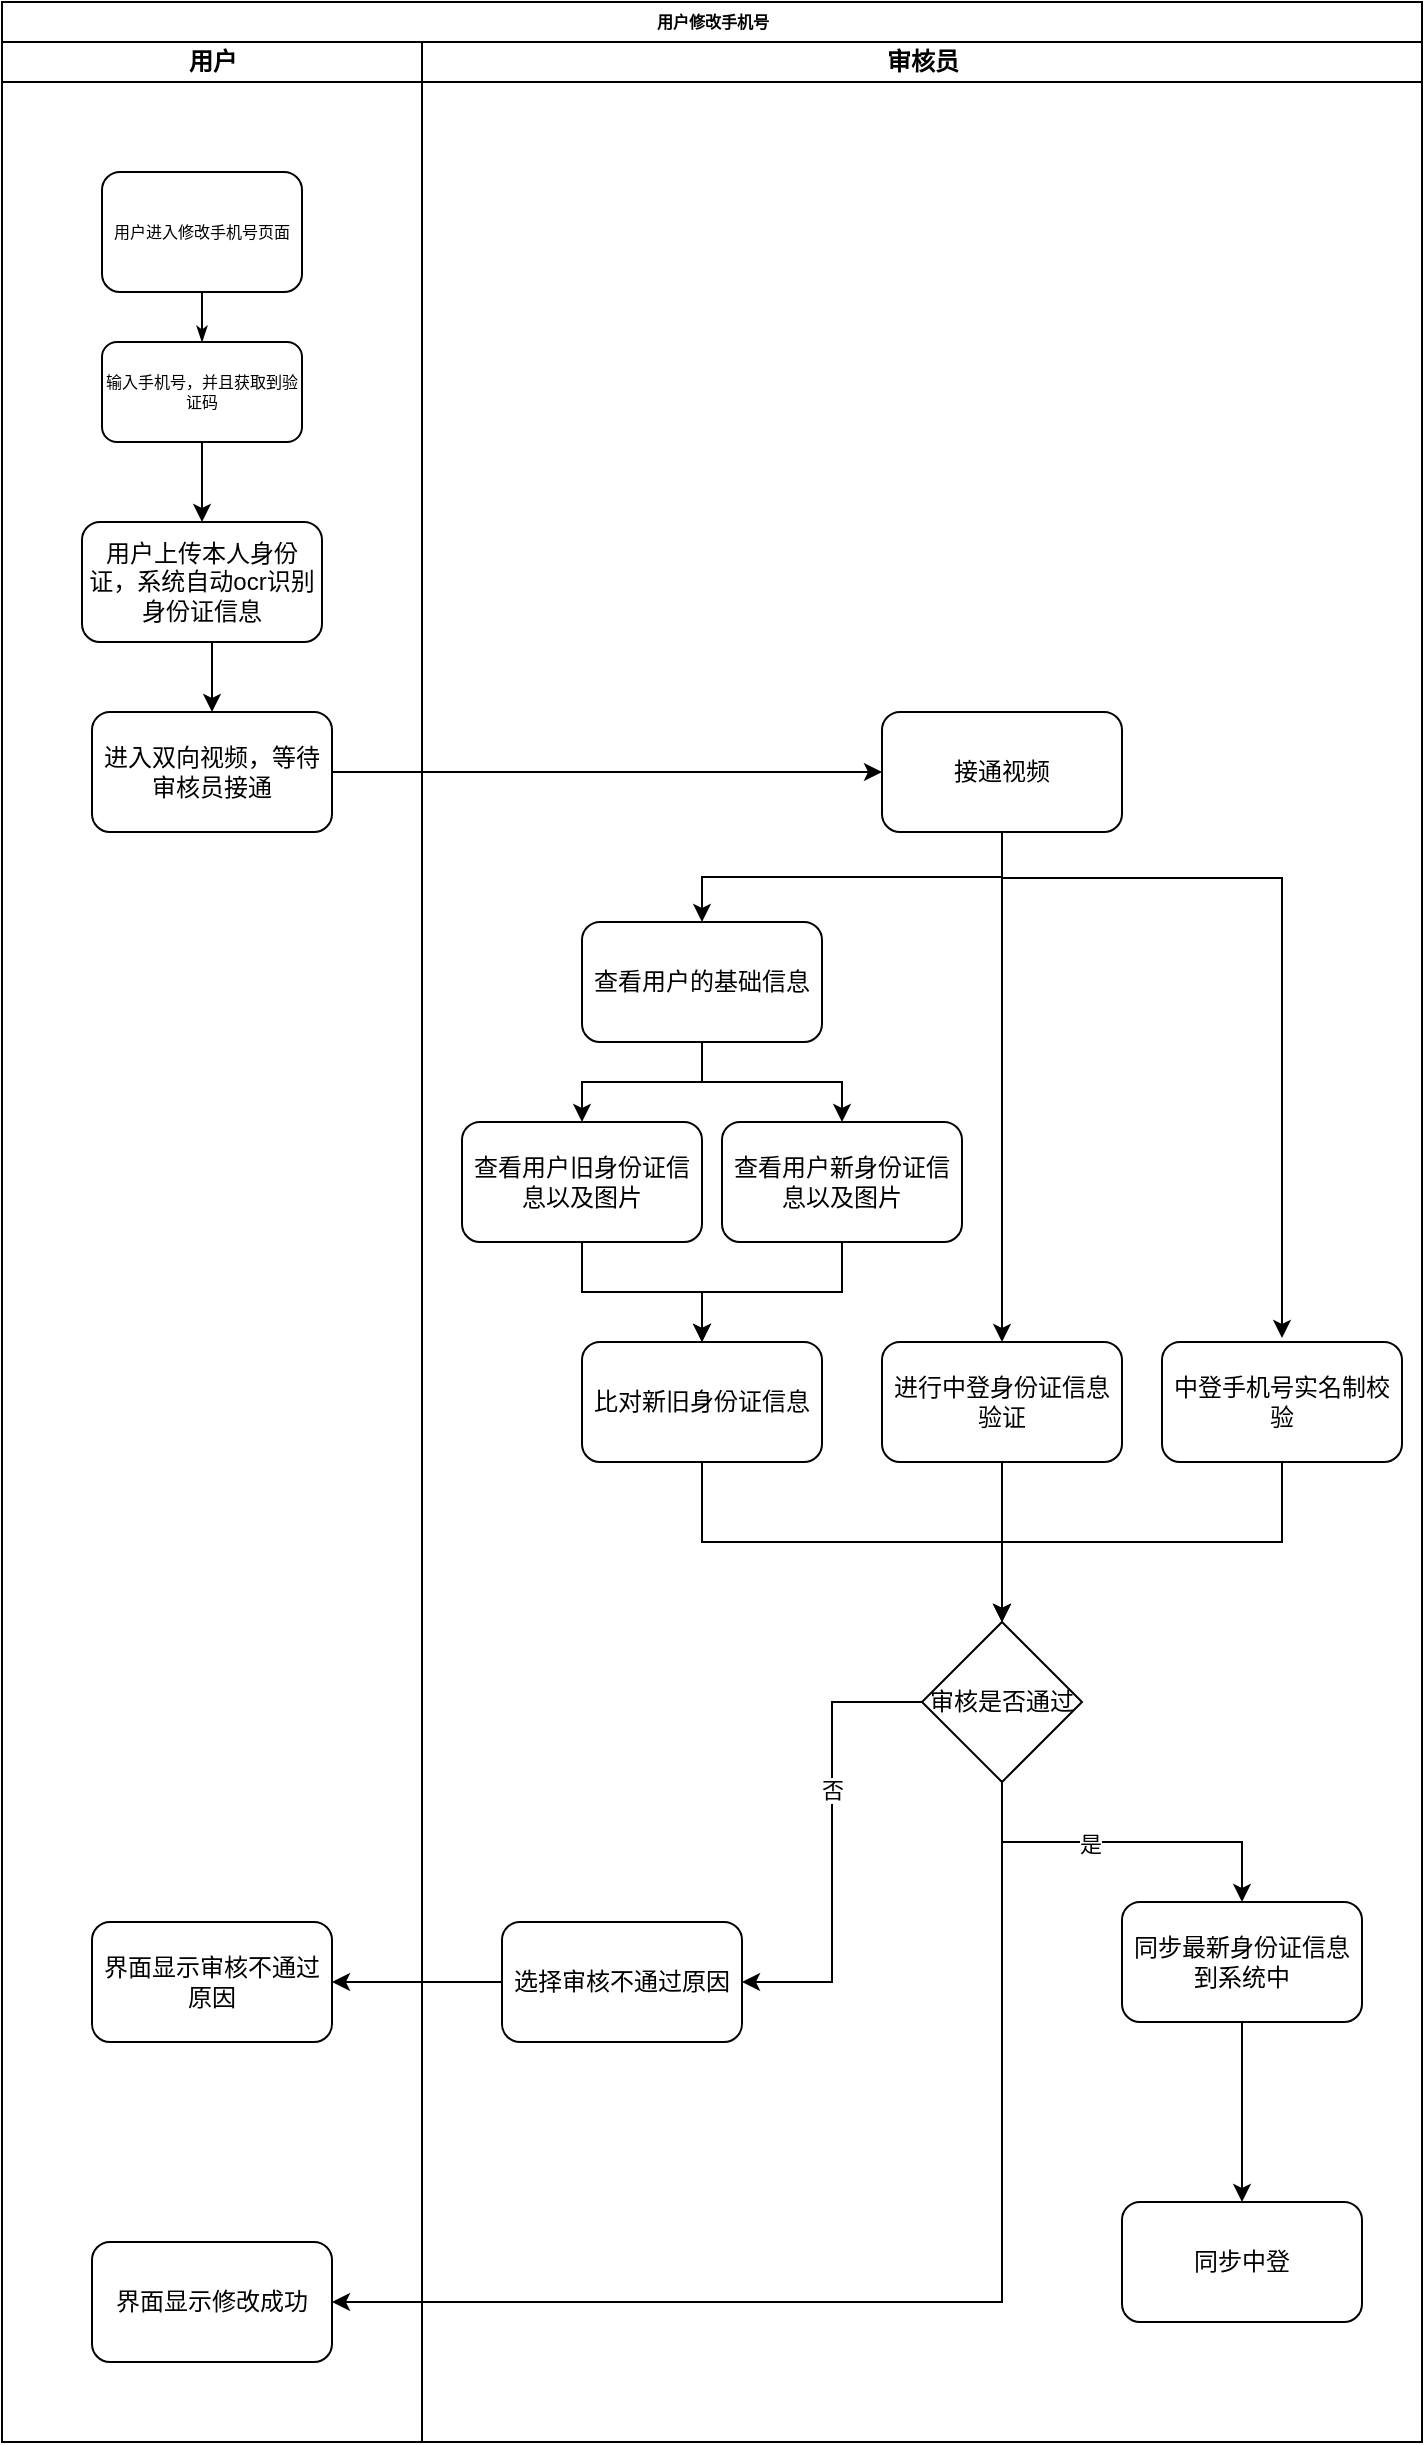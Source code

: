 <mxfile version="14.7.6" type="github">
  <diagram id="kEn_K6GOhlC8OeGJHYwj" name="Page-1">
    <mxGraphModel dx="1422" dy="706" grid="1" gridSize="10" guides="1" tooltips="1" connect="1" arrows="1" fold="1" page="1" pageScale="1" pageWidth="827" pageHeight="1169" math="0" shadow="0">
      <root>
        <mxCell id="0" />
        <mxCell id="1" parent="0" />
        <mxCell id="LtQN8wUaLlG2xgBJgwbm-2" value="用户修改手机号" style="swimlane;html=1;childLayout=stackLayout;startSize=20;rounded=0;shadow=0;labelBackgroundColor=none;strokeWidth=1;fontFamily=Verdana;fontSize=8;align=center;" vertex="1" parent="1">
          <mxGeometry x="30" y="30" width="710" height="1220" as="geometry" />
        </mxCell>
        <mxCell id="LtQN8wUaLlG2xgBJgwbm-3" value="用户" style="swimlane;html=1;startSize=20;" vertex="1" parent="LtQN8wUaLlG2xgBJgwbm-2">
          <mxGeometry y="20" width="210" height="1200" as="geometry" />
        </mxCell>
        <mxCell id="LtQN8wUaLlG2xgBJgwbm-4" value="用户进入修改手机号页面" style="rounded=1;whiteSpace=wrap;html=1;shadow=0;labelBackgroundColor=none;strokeWidth=1;fontFamily=Verdana;fontSize=8;align=center;" vertex="1" parent="LtQN8wUaLlG2xgBJgwbm-3">
          <mxGeometry x="50" y="65" width="100" height="60" as="geometry" />
        </mxCell>
        <mxCell id="LtQN8wUaLlG2xgBJgwbm-5" style="edgeStyle=orthogonalEdgeStyle;rounded=0;orthogonalLoop=1;jettySize=auto;html=1;exitX=0.5;exitY=1;exitDx=0;exitDy=0;entryX=0.5;entryY=0;entryDx=0;entryDy=0;" edge="1" parent="LtQN8wUaLlG2xgBJgwbm-3" source="LtQN8wUaLlG2xgBJgwbm-6" target="LtQN8wUaLlG2xgBJgwbm-9">
          <mxGeometry relative="1" as="geometry" />
        </mxCell>
        <mxCell id="LtQN8wUaLlG2xgBJgwbm-6" value="输入手机号，并且获取到验证码" style="rounded=1;whiteSpace=wrap;html=1;shadow=0;labelBackgroundColor=none;strokeWidth=1;fontFamily=Verdana;fontSize=8;align=center;" vertex="1" parent="LtQN8wUaLlG2xgBJgwbm-3">
          <mxGeometry x="50" y="150" width="100" height="50" as="geometry" />
        </mxCell>
        <mxCell id="LtQN8wUaLlG2xgBJgwbm-7" style="edgeStyle=orthogonalEdgeStyle;rounded=1;html=1;labelBackgroundColor=none;startArrow=none;startFill=0;startSize=5;endArrow=classicThin;endFill=1;endSize=5;jettySize=auto;orthogonalLoop=1;strokeWidth=1;fontFamily=Verdana;fontSize=8" edge="1" parent="LtQN8wUaLlG2xgBJgwbm-3" source="LtQN8wUaLlG2xgBJgwbm-4" target="LtQN8wUaLlG2xgBJgwbm-6">
          <mxGeometry relative="1" as="geometry" />
        </mxCell>
        <mxCell id="LtQN8wUaLlG2xgBJgwbm-8" style="edgeStyle=orthogonalEdgeStyle;rounded=0;orthogonalLoop=1;jettySize=auto;html=1;exitX=0.5;exitY=1;exitDx=0;exitDy=0;entryX=0.5;entryY=0;entryDx=0;entryDy=0;" edge="1" parent="LtQN8wUaLlG2xgBJgwbm-3" source="LtQN8wUaLlG2xgBJgwbm-9" target="LtQN8wUaLlG2xgBJgwbm-10">
          <mxGeometry relative="1" as="geometry" />
        </mxCell>
        <mxCell id="LtQN8wUaLlG2xgBJgwbm-9" value="用户上传本人身份证，系统自动ocr识别身份证信息" style="rounded=1;whiteSpace=wrap;html=1;" vertex="1" parent="LtQN8wUaLlG2xgBJgwbm-3">
          <mxGeometry x="40" y="240" width="120" height="60" as="geometry" />
        </mxCell>
        <mxCell id="LtQN8wUaLlG2xgBJgwbm-10" value="进入双向视频，等待审核员接通" style="rounded=1;whiteSpace=wrap;html=1;" vertex="1" parent="LtQN8wUaLlG2xgBJgwbm-3">
          <mxGeometry x="45" y="335" width="120" height="60" as="geometry" />
        </mxCell>
        <mxCell id="LtQN8wUaLlG2xgBJgwbm-11" value="界面显示审核不通过原因" style="rounded=1;whiteSpace=wrap;html=1;" vertex="1" parent="LtQN8wUaLlG2xgBJgwbm-3">
          <mxGeometry x="45" y="940" width="120" height="60" as="geometry" />
        </mxCell>
        <mxCell id="LtQN8wUaLlG2xgBJgwbm-12" value="界面显示修改成功" style="rounded=1;whiteSpace=wrap;html=1;" vertex="1" parent="LtQN8wUaLlG2xgBJgwbm-3">
          <mxGeometry x="45" y="1100" width="120" height="60" as="geometry" />
        </mxCell>
        <mxCell id="LtQN8wUaLlG2xgBJgwbm-13" style="edgeStyle=orthogonalEdgeStyle;rounded=0;orthogonalLoop=1;jettySize=auto;html=1;exitX=1;exitY=0.5;exitDx=0;exitDy=0;entryX=0;entryY=0.5;entryDx=0;entryDy=0;" edge="1" parent="LtQN8wUaLlG2xgBJgwbm-2" source="LtQN8wUaLlG2xgBJgwbm-10" target="LtQN8wUaLlG2xgBJgwbm-19">
          <mxGeometry relative="1" as="geometry" />
        </mxCell>
        <mxCell id="LtQN8wUaLlG2xgBJgwbm-14" value="审核员" style="swimlane;html=1;startSize=20;direction=east;" vertex="1" parent="LtQN8wUaLlG2xgBJgwbm-2">
          <mxGeometry x="210" y="20" width="500" height="1200" as="geometry" />
        </mxCell>
        <mxCell id="LtQN8wUaLlG2xgBJgwbm-15" value="查看用户旧身份证信息以及图片" style="rounded=1;whiteSpace=wrap;html=1;" vertex="1" parent="LtQN8wUaLlG2xgBJgwbm-14">
          <mxGeometry x="20" y="540" width="120" height="60" as="geometry" />
        </mxCell>
        <mxCell id="LtQN8wUaLlG2xgBJgwbm-16" style="edgeStyle=orthogonalEdgeStyle;rounded=0;orthogonalLoop=1;jettySize=auto;html=1;exitX=0.5;exitY=1;exitDx=0;exitDy=0;entryX=0.5;entryY=0;entryDx=0;entryDy=0;" edge="1" parent="LtQN8wUaLlG2xgBJgwbm-14" source="LtQN8wUaLlG2xgBJgwbm-19" target="LtQN8wUaLlG2xgBJgwbm-21">
          <mxGeometry relative="1" as="geometry" />
        </mxCell>
        <mxCell id="LtQN8wUaLlG2xgBJgwbm-17" style="edgeStyle=orthogonalEdgeStyle;rounded=0;orthogonalLoop=1;jettySize=auto;html=1;exitX=0.5;exitY=1;exitDx=0;exitDy=0;" edge="1" parent="LtQN8wUaLlG2xgBJgwbm-14" source="LtQN8wUaLlG2xgBJgwbm-19" target="LtQN8wUaLlG2xgBJgwbm-25">
          <mxGeometry relative="1" as="geometry" />
        </mxCell>
        <mxCell id="LtQN8wUaLlG2xgBJgwbm-18" style="edgeStyle=orthogonalEdgeStyle;rounded=0;orthogonalLoop=1;jettySize=auto;html=1;exitX=0.5;exitY=1;exitDx=0;exitDy=0;entryX=0.5;entryY=0;entryDx=0;entryDy=0;" edge="1" parent="LtQN8wUaLlG2xgBJgwbm-14">
          <mxGeometry relative="1" as="geometry">
            <mxPoint x="290" y="393" as="sourcePoint" />
            <mxPoint x="430" y="648" as="targetPoint" />
            <Array as="points">
              <mxPoint x="290" y="418" />
              <mxPoint x="430" y="418" />
            </Array>
          </mxGeometry>
        </mxCell>
        <mxCell id="LtQN8wUaLlG2xgBJgwbm-19" value="接通视频" style="rounded=1;whiteSpace=wrap;html=1;" vertex="1" parent="LtQN8wUaLlG2xgBJgwbm-14">
          <mxGeometry x="230" y="335" width="120" height="60" as="geometry" />
        </mxCell>
        <mxCell id="LtQN8wUaLlG2xgBJgwbm-20" style="edgeStyle=orthogonalEdgeStyle;rounded=0;orthogonalLoop=1;jettySize=auto;html=1;exitX=0.5;exitY=1;exitDx=0;exitDy=0;entryX=0.5;entryY=0;entryDx=0;entryDy=0;" edge="1" parent="LtQN8wUaLlG2xgBJgwbm-14" source="LtQN8wUaLlG2xgBJgwbm-21" target="LtQN8wUaLlG2xgBJgwbm-15">
          <mxGeometry relative="1" as="geometry" />
        </mxCell>
        <mxCell id="LtQN8wUaLlG2xgBJgwbm-21" value="查看用户的基础信息" style="rounded=1;whiteSpace=wrap;html=1;" vertex="1" parent="LtQN8wUaLlG2xgBJgwbm-14">
          <mxGeometry x="80" y="440" width="120" height="60" as="geometry" />
        </mxCell>
        <mxCell id="LtQN8wUaLlG2xgBJgwbm-22" style="edgeStyle=orthogonalEdgeStyle;rounded=0;orthogonalLoop=1;jettySize=auto;html=1;exitX=0.5;exitY=1;exitDx=0;exitDy=0;entryX=0.5;entryY=0;entryDx=0;entryDy=0;" edge="1" parent="LtQN8wUaLlG2xgBJgwbm-14" source="LtQN8wUaLlG2xgBJgwbm-23" target="LtQN8wUaLlG2xgBJgwbm-36">
          <mxGeometry relative="1" as="geometry" />
        </mxCell>
        <mxCell id="LtQN8wUaLlG2xgBJgwbm-23" value="比对新旧身份证信息" style="rounded=1;whiteSpace=wrap;html=1;" vertex="1" parent="LtQN8wUaLlG2xgBJgwbm-14">
          <mxGeometry x="80" y="650" width="120" height="60" as="geometry" />
        </mxCell>
        <mxCell id="LtQN8wUaLlG2xgBJgwbm-24" style="edgeStyle=orthogonalEdgeStyle;rounded=0;orthogonalLoop=1;jettySize=auto;html=1;exitX=0.5;exitY=1;exitDx=0;exitDy=0;entryX=0.5;entryY=0;entryDx=0;entryDy=0;" edge="1" parent="LtQN8wUaLlG2xgBJgwbm-14" source="LtQN8wUaLlG2xgBJgwbm-15" target="LtQN8wUaLlG2xgBJgwbm-23">
          <mxGeometry relative="1" as="geometry" />
        </mxCell>
        <mxCell id="LtQN8wUaLlG2xgBJgwbm-25" value="进行中登身份证信息验证" style="rounded=1;whiteSpace=wrap;html=1;" vertex="1" parent="LtQN8wUaLlG2xgBJgwbm-14">
          <mxGeometry x="230" y="650" width="120" height="60" as="geometry" />
        </mxCell>
        <mxCell id="LtQN8wUaLlG2xgBJgwbm-26" value="中登手机号实名制校验" style="rounded=1;whiteSpace=wrap;html=1;" vertex="1" parent="LtQN8wUaLlG2xgBJgwbm-14">
          <mxGeometry x="370" y="650" width="120" height="60" as="geometry" />
        </mxCell>
        <mxCell id="LtQN8wUaLlG2xgBJgwbm-27" value="查看用户新身份证信息以及图片" style="rounded=1;whiteSpace=wrap;html=1;" vertex="1" parent="LtQN8wUaLlG2xgBJgwbm-14">
          <mxGeometry x="150" y="540" width="120" height="60" as="geometry" />
        </mxCell>
        <mxCell id="LtQN8wUaLlG2xgBJgwbm-28" style="edgeStyle=orthogonalEdgeStyle;rounded=0;orthogonalLoop=1;jettySize=auto;html=1;exitX=0.5;exitY=1;exitDx=0;exitDy=0;entryX=0.5;entryY=0;entryDx=0;entryDy=0;" edge="1" parent="LtQN8wUaLlG2xgBJgwbm-14" source="LtQN8wUaLlG2xgBJgwbm-27" target="LtQN8wUaLlG2xgBJgwbm-23">
          <mxGeometry relative="1" as="geometry" />
        </mxCell>
        <mxCell id="LtQN8wUaLlG2xgBJgwbm-29" style="edgeStyle=orthogonalEdgeStyle;rounded=0;orthogonalLoop=1;jettySize=auto;html=1;exitX=0.5;exitY=1;exitDx=0;exitDy=0;entryX=0.5;entryY=0;entryDx=0;entryDy=0;" edge="1" parent="LtQN8wUaLlG2xgBJgwbm-14" source="LtQN8wUaLlG2xgBJgwbm-21" target="LtQN8wUaLlG2xgBJgwbm-27">
          <mxGeometry relative="1" as="geometry" />
        </mxCell>
        <mxCell id="LtQN8wUaLlG2xgBJgwbm-30" style="edgeStyle=orthogonalEdgeStyle;rounded=0;orthogonalLoop=1;jettySize=auto;html=1;exitX=0.5;exitY=1;exitDx=0;exitDy=0;entryX=0.5;entryY=0;entryDx=0;entryDy=0;" edge="1" parent="LtQN8wUaLlG2xgBJgwbm-14" source="LtQN8wUaLlG2xgBJgwbm-31" target="LtQN8wUaLlG2xgBJgwbm-40">
          <mxGeometry relative="1" as="geometry" />
        </mxCell>
        <mxCell id="LtQN8wUaLlG2xgBJgwbm-31" value="同步最新身份证信息到系统中" style="rounded=1;whiteSpace=wrap;html=1;" vertex="1" parent="LtQN8wUaLlG2xgBJgwbm-14">
          <mxGeometry x="350" y="930" width="120" height="60" as="geometry" />
        </mxCell>
        <mxCell id="LtQN8wUaLlG2xgBJgwbm-32" style="edgeStyle=orthogonalEdgeStyle;rounded=0;orthogonalLoop=1;jettySize=auto;html=1;exitX=0.5;exitY=1;exitDx=0;exitDy=0;entryX=0.5;entryY=0;entryDx=0;entryDy=0;" edge="1" parent="LtQN8wUaLlG2xgBJgwbm-14" source="LtQN8wUaLlG2xgBJgwbm-36" target="LtQN8wUaLlG2xgBJgwbm-31">
          <mxGeometry relative="1" as="geometry">
            <mxPoint x="270" y="1170" as="targetPoint" />
          </mxGeometry>
        </mxCell>
        <mxCell id="LtQN8wUaLlG2xgBJgwbm-33" value="是" style="edgeLabel;html=1;align=center;verticalAlign=middle;resizable=0;points=[];" vertex="1" connectable="0" parent="LtQN8wUaLlG2xgBJgwbm-32">
          <mxGeometry x="-0.183" y="-1" relative="1" as="geometry">
            <mxPoint as="offset" />
          </mxGeometry>
        </mxCell>
        <mxCell id="LtQN8wUaLlG2xgBJgwbm-34" style="edgeStyle=orthogonalEdgeStyle;rounded=0;orthogonalLoop=1;jettySize=auto;html=1;exitX=0;exitY=0.5;exitDx=0;exitDy=0;entryX=1;entryY=0.5;entryDx=0;entryDy=0;" edge="1" parent="LtQN8wUaLlG2xgBJgwbm-14" source="LtQN8wUaLlG2xgBJgwbm-36" target="LtQN8wUaLlG2xgBJgwbm-39">
          <mxGeometry relative="1" as="geometry" />
        </mxCell>
        <mxCell id="LtQN8wUaLlG2xgBJgwbm-35" value="否" style="edgeLabel;html=1;align=center;verticalAlign=middle;resizable=0;points=[];" vertex="1" connectable="0" parent="LtQN8wUaLlG2xgBJgwbm-34">
          <mxGeometry x="-0.229" relative="1" as="geometry">
            <mxPoint as="offset" />
          </mxGeometry>
        </mxCell>
        <mxCell id="LtQN8wUaLlG2xgBJgwbm-36" value="审核是否通过" style="rhombus;whiteSpace=wrap;html=1;" vertex="1" parent="LtQN8wUaLlG2xgBJgwbm-14">
          <mxGeometry x="250" y="790" width="80" height="80" as="geometry" />
        </mxCell>
        <mxCell id="LtQN8wUaLlG2xgBJgwbm-37" style="edgeStyle=orthogonalEdgeStyle;rounded=0;orthogonalLoop=1;jettySize=auto;html=1;exitX=0.5;exitY=1;exitDx=0;exitDy=0;entryX=0.5;entryY=0;entryDx=0;entryDy=0;" edge="1" parent="LtQN8wUaLlG2xgBJgwbm-14" source="LtQN8wUaLlG2xgBJgwbm-26" target="LtQN8wUaLlG2xgBJgwbm-36">
          <mxGeometry relative="1" as="geometry">
            <mxPoint x="280" y="800" as="targetPoint" />
          </mxGeometry>
        </mxCell>
        <mxCell id="LtQN8wUaLlG2xgBJgwbm-38" style="edgeStyle=orthogonalEdgeStyle;rounded=0;orthogonalLoop=1;jettySize=auto;html=1;exitX=0.5;exitY=1;exitDx=0;exitDy=0;entryX=0.5;entryY=0;entryDx=0;entryDy=0;" edge="1" parent="LtQN8wUaLlG2xgBJgwbm-14" source="LtQN8wUaLlG2xgBJgwbm-25" target="LtQN8wUaLlG2xgBJgwbm-36">
          <mxGeometry relative="1" as="geometry">
            <mxPoint x="490" y="790" as="targetPoint" />
          </mxGeometry>
        </mxCell>
        <mxCell id="LtQN8wUaLlG2xgBJgwbm-39" value="选择审核不通过原因" style="rounded=1;whiteSpace=wrap;html=1;" vertex="1" parent="LtQN8wUaLlG2xgBJgwbm-14">
          <mxGeometry x="40" y="940" width="120" height="60" as="geometry" />
        </mxCell>
        <mxCell id="LtQN8wUaLlG2xgBJgwbm-40" value="同步中登" style="rounded=1;whiteSpace=wrap;html=1;" vertex="1" parent="LtQN8wUaLlG2xgBJgwbm-14">
          <mxGeometry x="350" y="1080" width="120" height="60" as="geometry" />
        </mxCell>
        <mxCell id="LtQN8wUaLlG2xgBJgwbm-41" style="edgeStyle=orthogonalEdgeStyle;rounded=0;orthogonalLoop=1;jettySize=auto;html=1;exitX=0;exitY=0.5;exitDx=0;exitDy=0;entryX=1;entryY=0.5;entryDx=0;entryDy=0;" edge="1" parent="LtQN8wUaLlG2xgBJgwbm-2" source="LtQN8wUaLlG2xgBJgwbm-39" target="LtQN8wUaLlG2xgBJgwbm-11">
          <mxGeometry relative="1" as="geometry" />
        </mxCell>
        <mxCell id="LtQN8wUaLlG2xgBJgwbm-42" style="edgeStyle=orthogonalEdgeStyle;rounded=0;orthogonalLoop=1;jettySize=auto;html=1;entryX=1;entryY=0.5;entryDx=0;entryDy=0;exitX=0.5;exitY=1;exitDx=0;exitDy=0;" edge="1" parent="LtQN8wUaLlG2xgBJgwbm-2" source="LtQN8wUaLlG2xgBJgwbm-36" target="LtQN8wUaLlG2xgBJgwbm-12">
          <mxGeometry relative="1" as="geometry">
            <mxPoint x="390" y="1080" as="sourcePoint" />
          </mxGeometry>
        </mxCell>
      </root>
    </mxGraphModel>
  </diagram>
</mxfile>

